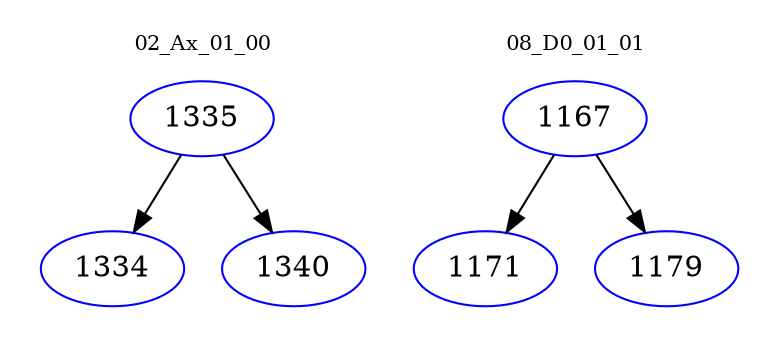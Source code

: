 digraph{
subgraph cluster_0 {
color = white
label = "02_Ax_01_00";
fontsize=10;
T0_1335 [label="1335", color="blue"]
T0_1335 -> T0_1334 [color="black"]
T0_1334 [label="1334", color="blue"]
T0_1335 -> T0_1340 [color="black"]
T0_1340 [label="1340", color="blue"]
}
subgraph cluster_1 {
color = white
label = "08_D0_01_01";
fontsize=10;
T1_1167 [label="1167", color="blue"]
T1_1167 -> T1_1171 [color="black"]
T1_1171 [label="1171", color="blue"]
T1_1167 -> T1_1179 [color="black"]
T1_1179 [label="1179", color="blue"]
}
}
